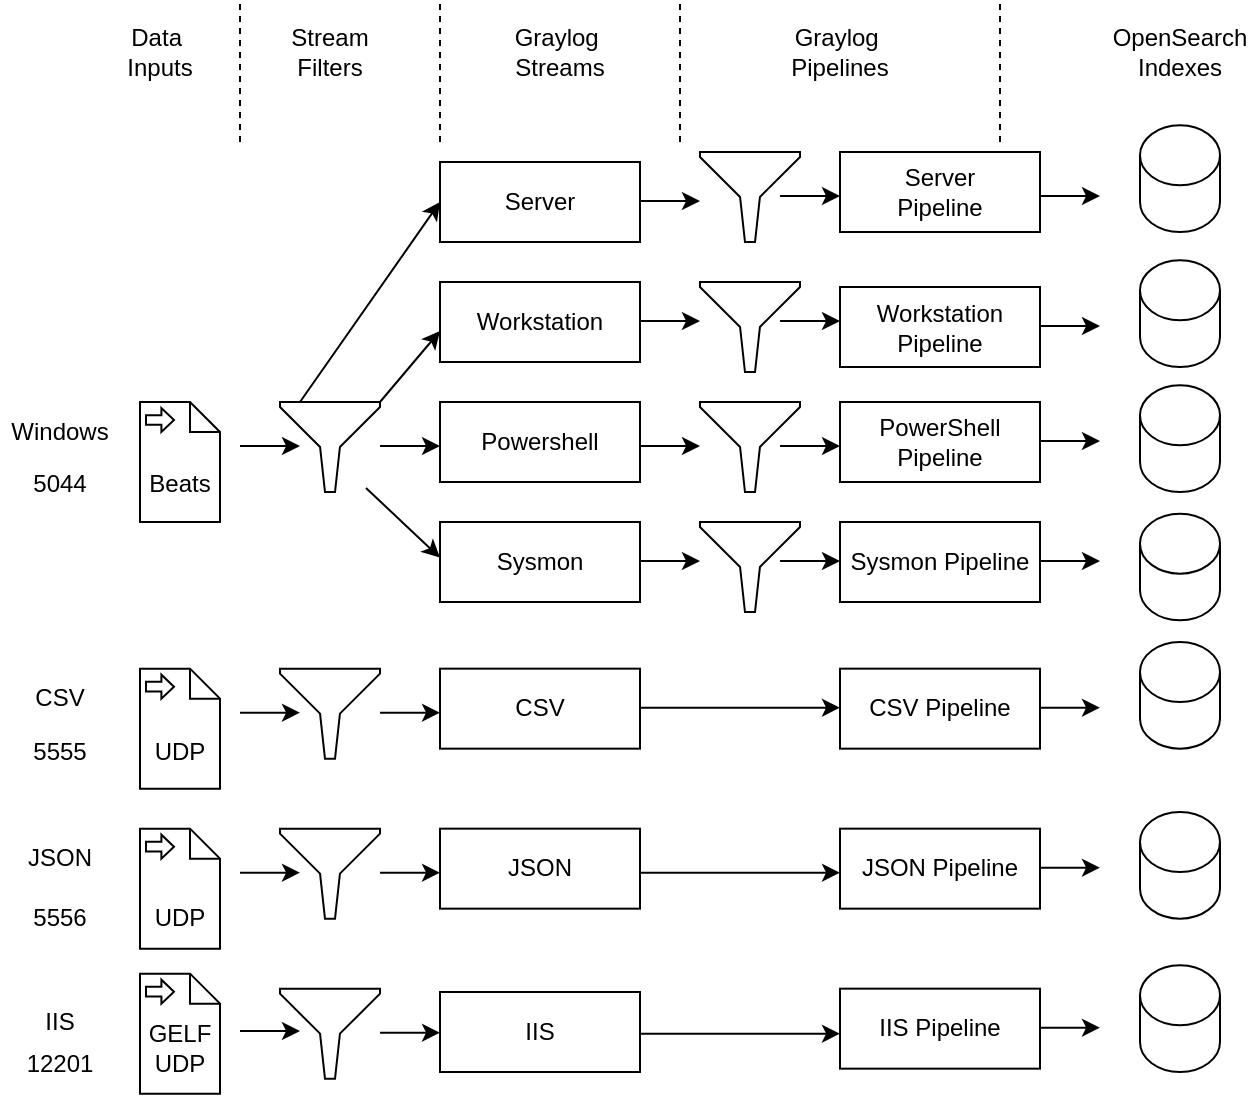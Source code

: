 <mxfile version="24.4.13" type="device">
  <diagram name="Page-1" id="p6KRbC_HjFGBbyENMxyc">
    <mxGraphModel dx="1434" dy="780" grid="1" gridSize="10" guides="1" tooltips="1" connect="1" arrows="1" fold="1" page="1" pageScale="1" pageWidth="827" pageHeight="1169" math="0" shadow="0">
      <root>
        <mxCell id="0" />
        <mxCell id="1" parent="0" />
        <mxCell id="Ccg2hkv3WtTaM1A1_1Fw-1" value="" style="shape=mxgraph.bpmn.data;labelPosition=center;verticalLabelPosition=bottom;align=center;verticalAlign=top;size=15;html=1;bpmnTransferType=input;" parent="1" vertex="1">
          <mxGeometry x="190" y="280" width="40" height="60" as="geometry" />
        </mxCell>
        <mxCell id="Ccg2hkv3WtTaM1A1_1Fw-2" value="Windows" style="text;html=1;align=center;verticalAlign=middle;whiteSpace=wrap;rounded=0;" parent="1" vertex="1">
          <mxGeometry x="120" y="280" width="60" height="30" as="geometry" />
        </mxCell>
        <mxCell id="Ccg2hkv3WtTaM1A1_1Fw-3" value="" style="shape=mxgraph.bpmn.data;labelPosition=center;verticalLabelPosition=bottom;align=center;verticalAlign=top;size=15;html=1;bpmnTransferType=input;" parent="1" vertex="1">
          <mxGeometry x="190" y="413.33" width="40" height="60" as="geometry" />
        </mxCell>
        <mxCell id="Ccg2hkv3WtTaM1A1_1Fw-4" value="" style="shape=mxgraph.bpmn.data;labelPosition=center;verticalLabelPosition=bottom;align=center;verticalAlign=top;size=15;html=1;bpmnTransferType=input;" parent="1" vertex="1">
          <mxGeometry x="190" y="493.33" width="40" height="60" as="geometry" />
        </mxCell>
        <mxCell id="Ccg2hkv3WtTaM1A1_1Fw-5" value="" style="shape=mxgraph.bpmn.data;labelPosition=center;verticalLabelPosition=bottom;align=center;verticalAlign=top;size=15;html=1;bpmnTransferType=input;" parent="1" vertex="1">
          <mxGeometry x="190" y="565.83" width="40" height="60" as="geometry" />
        </mxCell>
        <mxCell id="Ccg2hkv3WtTaM1A1_1Fw-6" value="CSV" style="text;html=1;align=center;verticalAlign=middle;whiteSpace=wrap;rounded=0;" parent="1" vertex="1">
          <mxGeometry x="120" y="413.33" width="60" height="30" as="geometry" />
        </mxCell>
        <mxCell id="Ccg2hkv3WtTaM1A1_1Fw-7" value="JSON" style="text;html=1;align=center;verticalAlign=middle;whiteSpace=wrap;rounded=0;" parent="1" vertex="1">
          <mxGeometry x="120" y="493.33" width="60" height="30" as="geometry" />
        </mxCell>
        <mxCell id="Ccg2hkv3WtTaM1A1_1Fw-8" value="IIS" style="text;html=1;align=center;verticalAlign=middle;whiteSpace=wrap;rounded=0;" parent="1" vertex="1">
          <mxGeometry x="120" y="575" width="60" height="30" as="geometry" />
        </mxCell>
        <mxCell id="Ccg2hkv3WtTaM1A1_1Fw-9" value="Data&amp;nbsp;&lt;div&gt;Inputs&lt;/div&gt;" style="text;html=1;align=center;verticalAlign=middle;whiteSpace=wrap;rounded=0;" parent="1" vertex="1">
          <mxGeometry x="170" y="90" width="60" height="30" as="geometry" />
        </mxCell>
        <mxCell id="Ccg2hkv3WtTaM1A1_1Fw-11" value="" style="shape=cylinder3;whiteSpace=wrap;html=1;boundedLbl=1;backgroundOutline=1;size=15;" parent="1" vertex="1">
          <mxGeometry x="690" y="400.0" width="40" height="53.33" as="geometry" />
        </mxCell>
        <mxCell id="Ccg2hkv3WtTaM1A1_1Fw-12" value="OpenSearch Indexes" style="text;html=1;align=center;verticalAlign=middle;whiteSpace=wrap;rounded=0;" parent="1" vertex="1">
          <mxGeometry x="680" y="90" width="60" height="30" as="geometry" />
        </mxCell>
        <mxCell id="Ccg2hkv3WtTaM1A1_1Fw-13" value="" style="sketch=0;aspect=fixed;pointerEvents=1;shadow=0;dashed=0;html=1;strokeColor=default;labelPosition=center;verticalLabelPosition=bottom;verticalAlign=top;align=center;fillColor=none;shape=mxgraph.mscae.enterprise.filter" parent="1" vertex="1">
          <mxGeometry x="260" y="280" width="50" height="45" as="geometry" />
        </mxCell>
        <mxCell id="Ccg2hkv3WtTaM1A1_1Fw-17" value="Powershell" style="rounded=0;whiteSpace=wrap;html=1;" parent="1" vertex="1">
          <mxGeometry x="340" y="280" width="100" height="40" as="geometry" />
        </mxCell>
        <mxCell id="Ccg2hkv3WtTaM1A1_1Fw-18" value="" style="sketch=0;aspect=fixed;pointerEvents=1;shadow=0;dashed=0;html=1;strokeColor=default;labelPosition=center;verticalLabelPosition=bottom;verticalAlign=top;align=center;fillColor=none;shape=mxgraph.mscae.enterprise.filter" parent="1" vertex="1">
          <mxGeometry x="260" y="493.33" width="50" height="45" as="geometry" />
        </mxCell>
        <mxCell id="Ccg2hkv3WtTaM1A1_1Fw-19" value="" style="sketch=0;aspect=fixed;pointerEvents=1;shadow=0;dashed=0;html=1;strokeColor=default;labelPosition=center;verticalLabelPosition=bottom;verticalAlign=top;align=center;fillColor=none;shape=mxgraph.mscae.enterprise.filter" parent="1" vertex="1">
          <mxGeometry x="260" y="413.33" width="50" height="45" as="geometry" />
        </mxCell>
        <mxCell id="Ccg2hkv3WtTaM1A1_1Fw-20" value="" style="sketch=0;aspect=fixed;pointerEvents=1;shadow=0;dashed=0;html=1;strokeColor=default;labelPosition=center;verticalLabelPosition=bottom;verticalAlign=top;align=center;fillColor=none;shape=mxgraph.mscae.enterprise.filter" parent="1" vertex="1">
          <mxGeometry x="260" y="573.33" width="50" height="45" as="geometry" />
        </mxCell>
        <mxCell id="Ccg2hkv3WtTaM1A1_1Fw-22" value="Server" style="rounded=0;whiteSpace=wrap;html=1;" parent="1" vertex="1">
          <mxGeometry x="340" y="160" width="100" height="40" as="geometry" />
        </mxCell>
        <mxCell id="Ccg2hkv3WtTaM1A1_1Fw-23" value="Workstation" style="rounded=0;whiteSpace=wrap;html=1;" parent="1" vertex="1">
          <mxGeometry x="340" y="220" width="100" height="40" as="geometry" />
        </mxCell>
        <mxCell id="Ccg2hkv3WtTaM1A1_1Fw-25" value="CSV" style="rounded=0;whiteSpace=wrap;html=1;" parent="1" vertex="1">
          <mxGeometry x="340" y="413.33" width="100" height="40" as="geometry" />
        </mxCell>
        <mxCell id="Ccg2hkv3WtTaM1A1_1Fw-26" value="JSON" style="rounded=0;whiteSpace=wrap;html=1;" parent="1" vertex="1">
          <mxGeometry x="340" y="493.33" width="100" height="40" as="geometry" />
        </mxCell>
        <mxCell id="Ccg2hkv3WtTaM1A1_1Fw-27" value="IIS" style="rounded=0;whiteSpace=wrap;html=1;" parent="1" vertex="1">
          <mxGeometry x="340" y="575" width="100" height="40" as="geometry" />
        </mxCell>
        <mxCell id="Ccg2hkv3WtTaM1A1_1Fw-28" value="" style="endArrow=classic;html=1;rounded=0;" parent="1" edge="1">
          <mxGeometry width="50" height="50" relative="1" as="geometry">
            <mxPoint x="240" y="302" as="sourcePoint" />
            <mxPoint x="270" y="302" as="targetPoint" />
          </mxGeometry>
        </mxCell>
        <mxCell id="Ccg2hkv3WtTaM1A1_1Fw-29" value="" style="endArrow=classic;html=1;rounded=0;" parent="1" edge="1">
          <mxGeometry width="50" height="50" relative="1" as="geometry">
            <mxPoint x="240" y="435.33" as="sourcePoint" />
            <mxPoint x="270" y="435.33" as="targetPoint" />
          </mxGeometry>
        </mxCell>
        <mxCell id="Ccg2hkv3WtTaM1A1_1Fw-30" value="" style="endArrow=classic;html=1;rounded=0;" parent="1" edge="1">
          <mxGeometry width="50" height="50" relative="1" as="geometry">
            <mxPoint x="240" y="515.33" as="sourcePoint" />
            <mxPoint x="270" y="515.33" as="targetPoint" />
          </mxGeometry>
        </mxCell>
        <mxCell id="Ccg2hkv3WtTaM1A1_1Fw-31" value="" style="endArrow=classic;html=1;rounded=0;" parent="1" edge="1">
          <mxGeometry width="50" height="50" relative="1" as="geometry">
            <mxPoint x="240" y="594.5" as="sourcePoint" />
            <mxPoint x="270" y="594.5" as="targetPoint" />
          </mxGeometry>
        </mxCell>
        <mxCell id="Ccg2hkv3WtTaM1A1_1Fw-32" value="" style="endArrow=classic;html=1;rounded=0;" parent="1" edge="1">
          <mxGeometry width="50" height="50" relative="1" as="geometry">
            <mxPoint x="310" y="302" as="sourcePoint" />
            <mxPoint x="340" y="302" as="targetPoint" />
          </mxGeometry>
        </mxCell>
        <mxCell id="Ccg2hkv3WtTaM1A1_1Fw-33" value="" style="endArrow=classic;html=1;rounded=0;" parent="1" edge="1">
          <mxGeometry width="50" height="50" relative="1" as="geometry">
            <mxPoint x="310" y="435.33" as="sourcePoint" />
            <mxPoint x="340" y="435.33" as="targetPoint" />
          </mxGeometry>
        </mxCell>
        <mxCell id="Ccg2hkv3WtTaM1A1_1Fw-34" value="" style="endArrow=classic;html=1;rounded=0;" parent="1" edge="1">
          <mxGeometry width="50" height="50" relative="1" as="geometry">
            <mxPoint x="310" y="515.33" as="sourcePoint" />
            <mxPoint x="340" y="515.33" as="targetPoint" />
          </mxGeometry>
        </mxCell>
        <mxCell id="Ccg2hkv3WtTaM1A1_1Fw-35" value="" style="endArrow=classic;html=1;rounded=0;" parent="1" edge="1">
          <mxGeometry width="50" height="50" relative="1" as="geometry">
            <mxPoint x="310" y="595.33" as="sourcePoint" />
            <mxPoint x="340" y="595.33" as="targetPoint" />
          </mxGeometry>
        </mxCell>
        <mxCell id="Ccg2hkv3WtTaM1A1_1Fw-36" value="" style="endArrow=classic;html=1;rounded=0;entryX=0;entryY=0.5;entryDx=0;entryDy=0;" parent="1" target="Ccg2hkv3WtTaM1A1_1Fw-22" edge="1">
          <mxGeometry width="50" height="50" relative="1" as="geometry">
            <mxPoint x="270" y="280" as="sourcePoint" />
            <mxPoint x="320" y="189.5" as="targetPoint" />
          </mxGeometry>
        </mxCell>
        <mxCell id="Ccg2hkv3WtTaM1A1_1Fw-37" value="" style="endArrow=classic;html=1;rounded=0;exitX=1;exitY=0;exitDx=0;exitDy=0;exitPerimeter=0;" parent="1" source="Ccg2hkv3WtTaM1A1_1Fw-13" edge="1">
          <mxGeometry width="50" height="50" relative="1" as="geometry">
            <mxPoint x="310" y="244.5" as="sourcePoint" />
            <mxPoint x="340" y="244.5" as="targetPoint" />
          </mxGeometry>
        </mxCell>
        <mxCell id="Ccg2hkv3WtTaM1A1_1Fw-38" value="" style="endArrow=classic;html=1;rounded=0;" parent="1" edge="1">
          <mxGeometry width="50" height="50" relative="1" as="geometry">
            <mxPoint x="640" y="432.83" as="sourcePoint" />
            <mxPoint x="670" y="432.83" as="targetPoint" />
          </mxGeometry>
        </mxCell>
        <mxCell id="Ccg2hkv3WtTaM1A1_1Fw-39" value="" style="endArrow=classic;html=1;rounded=0;" parent="1" edge="1">
          <mxGeometry width="50" height="50" relative="1" as="geometry">
            <mxPoint x="640" y="512.83" as="sourcePoint" />
            <mxPoint x="670" y="512.83" as="targetPoint" />
          </mxGeometry>
        </mxCell>
        <mxCell id="Ccg2hkv3WtTaM1A1_1Fw-40" value="" style="endArrow=classic;html=1;rounded=0;" parent="1" edge="1">
          <mxGeometry width="50" height="50" relative="1" as="geometry">
            <mxPoint x="640" y="592.83" as="sourcePoint" />
            <mxPoint x="670" y="592.83" as="targetPoint" />
          </mxGeometry>
        </mxCell>
        <mxCell id="Ccg2hkv3WtTaM1A1_1Fw-41" value="" style="endArrow=classic;html=1;rounded=0;" parent="1" edge="1">
          <mxGeometry width="50" height="50" relative="1" as="geometry">
            <mxPoint x="440" y="302" as="sourcePoint" />
            <mxPoint x="470" y="302" as="targetPoint" />
          </mxGeometry>
        </mxCell>
        <mxCell id="Ccg2hkv3WtTaM1A1_1Fw-42" value="" style="endArrow=classic;html=1;rounded=0;" parent="1" edge="1">
          <mxGeometry width="50" height="50" relative="1" as="geometry">
            <mxPoint x="440" y="239.5" as="sourcePoint" />
            <mxPoint x="470" y="239.5" as="targetPoint" />
          </mxGeometry>
        </mxCell>
        <mxCell id="Ccg2hkv3WtTaM1A1_1Fw-43" value="" style="endArrow=classic;html=1;rounded=0;" parent="1" edge="1">
          <mxGeometry width="50" height="50" relative="1" as="geometry">
            <mxPoint x="440" y="179.5" as="sourcePoint" />
            <mxPoint x="470" y="179.5" as="targetPoint" />
          </mxGeometry>
        </mxCell>
        <mxCell id="Ccg2hkv3WtTaM1A1_1Fw-45" value="Stream Filters" style="text;html=1;align=center;verticalAlign=middle;whiteSpace=wrap;rounded=0;" parent="1" vertex="1">
          <mxGeometry x="255" y="90" width="60" height="30" as="geometry" />
        </mxCell>
        <mxCell id="Ccg2hkv3WtTaM1A1_1Fw-46" value="Graylog&amp;nbsp;&lt;div&gt;Streams&lt;/div&gt;" style="text;html=1;align=center;verticalAlign=middle;whiteSpace=wrap;rounded=0;" parent="1" vertex="1">
          <mxGeometry x="370" y="90" width="60" height="30" as="geometry" />
        </mxCell>
        <mxCell id="Ccg2hkv3WtTaM1A1_1Fw-47" value="JSON Pipeline" style="rounded=0;whiteSpace=wrap;html=1;" parent="1" vertex="1">
          <mxGeometry x="540" y="493.33" width="100" height="40" as="geometry" />
        </mxCell>
        <mxCell id="Ccg2hkv3WtTaM1A1_1Fw-48" value="CSV Pipeline" style="rounded=0;whiteSpace=wrap;html=1;" parent="1" vertex="1">
          <mxGeometry x="540" y="413.33" width="100" height="40" as="geometry" />
        </mxCell>
        <mxCell id="Ccg2hkv3WtTaM1A1_1Fw-49" value="PowerShell Pipeline" style="rounded=0;whiteSpace=wrap;html=1;" parent="1" vertex="1">
          <mxGeometry x="540" y="280" width="100" height="40" as="geometry" />
        </mxCell>
        <mxCell id="Ccg2hkv3WtTaM1A1_1Fw-50" value="Workstation Pipeline" style="rounded=0;whiteSpace=wrap;html=1;" parent="1" vertex="1">
          <mxGeometry x="540" y="222.5" width="100" height="40" as="geometry" />
        </mxCell>
        <mxCell id="Ccg2hkv3WtTaM1A1_1Fw-51" value="Server&lt;div&gt;Pipeline&lt;/div&gt;" style="rounded=0;whiteSpace=wrap;html=1;" parent="1" vertex="1">
          <mxGeometry x="540" y="155" width="100" height="40" as="geometry" />
        </mxCell>
        <mxCell id="Ccg2hkv3WtTaM1A1_1Fw-52" value="Graylog&amp;nbsp;&lt;div&gt;Pipelines&lt;/div&gt;" style="text;html=1;align=center;verticalAlign=middle;whiteSpace=wrap;rounded=0;" parent="1" vertex="1">
          <mxGeometry x="510" y="90" width="60" height="30" as="geometry" />
        </mxCell>
        <mxCell id="Ccg2hkv3WtTaM1A1_1Fw-53" value="" style="sketch=0;aspect=fixed;pointerEvents=1;shadow=0;dashed=0;html=1;strokeColor=default;labelPosition=center;verticalLabelPosition=bottom;verticalAlign=top;align=center;fillColor=none;shape=mxgraph.mscae.enterprise.filter" parent="1" vertex="1">
          <mxGeometry x="470" y="155" width="50" height="45" as="geometry" />
        </mxCell>
        <mxCell id="Ccg2hkv3WtTaM1A1_1Fw-55" value="" style="sketch=0;aspect=fixed;pointerEvents=1;shadow=0;dashed=0;html=1;strokeColor=default;labelPosition=center;verticalLabelPosition=bottom;verticalAlign=top;align=center;fillColor=none;shape=mxgraph.mscae.enterprise.filter" parent="1" vertex="1">
          <mxGeometry x="470" y="220" width="50" height="45" as="geometry" />
        </mxCell>
        <mxCell id="Ccg2hkv3WtTaM1A1_1Fw-56" value="" style="sketch=0;aspect=fixed;pointerEvents=1;shadow=0;dashed=0;html=1;strokeColor=default;labelPosition=center;verticalLabelPosition=bottom;verticalAlign=top;align=center;fillColor=none;shape=mxgraph.mscae.enterprise.filter" parent="1" vertex="1">
          <mxGeometry x="470" y="280" width="50" height="45" as="geometry" />
        </mxCell>
        <mxCell id="Ccg2hkv3WtTaM1A1_1Fw-57" value="" style="endArrow=classic;html=1;rounded=0;" parent="1" edge="1">
          <mxGeometry width="50" height="50" relative="1" as="geometry">
            <mxPoint x="510" y="177" as="sourcePoint" />
            <mxPoint x="540" y="177" as="targetPoint" />
          </mxGeometry>
        </mxCell>
        <mxCell id="Ccg2hkv3WtTaM1A1_1Fw-58" value="" style="endArrow=classic;html=1;rounded=0;" parent="1" edge="1">
          <mxGeometry width="50" height="50" relative="1" as="geometry">
            <mxPoint x="510" y="239.5" as="sourcePoint" />
            <mxPoint x="540" y="239.5" as="targetPoint" />
          </mxGeometry>
        </mxCell>
        <mxCell id="Ccg2hkv3WtTaM1A1_1Fw-59" value="" style="endArrow=classic;html=1;rounded=0;" parent="1" edge="1">
          <mxGeometry width="50" height="50" relative="1" as="geometry">
            <mxPoint x="510" y="302" as="sourcePoint" />
            <mxPoint x="540" y="302" as="targetPoint" />
          </mxGeometry>
        </mxCell>
        <mxCell id="Ccg2hkv3WtTaM1A1_1Fw-60" value="" style="shape=cylinder3;whiteSpace=wrap;html=1;boundedLbl=1;backgroundOutline=1;size=15;" parent="1" vertex="1">
          <mxGeometry x="690" y="141.67" width="40" height="53.33" as="geometry" />
        </mxCell>
        <mxCell id="Ccg2hkv3WtTaM1A1_1Fw-61" value="" style="shape=cylinder3;whiteSpace=wrap;html=1;boundedLbl=1;backgroundOutline=1;size=15;" parent="1" vertex="1">
          <mxGeometry x="690" y="209.17" width="40" height="53.33" as="geometry" />
        </mxCell>
        <mxCell id="Ccg2hkv3WtTaM1A1_1Fw-62" value="" style="shape=cylinder3;whiteSpace=wrap;html=1;boundedLbl=1;backgroundOutline=1;size=15;" parent="1" vertex="1">
          <mxGeometry x="690" y="271.67" width="40" height="53.33" as="geometry" />
        </mxCell>
        <mxCell id="Ccg2hkv3WtTaM1A1_1Fw-63" value="" style="shape=cylinder3;whiteSpace=wrap;html=1;boundedLbl=1;backgroundOutline=1;size=15;" parent="1" vertex="1">
          <mxGeometry x="690" y="485" width="40" height="53.33" as="geometry" />
        </mxCell>
        <mxCell id="Ccg2hkv3WtTaM1A1_1Fw-64" value="" style="shape=cylinder3;whiteSpace=wrap;html=1;boundedLbl=1;backgroundOutline=1;size=15;" parent="1" vertex="1">
          <mxGeometry x="690" y="561.66" width="40" height="53.33" as="geometry" />
        </mxCell>
        <mxCell id="Ccg2hkv3WtTaM1A1_1Fw-65" value="IIS Pipeline" style="rounded=0;whiteSpace=wrap;html=1;" parent="1" vertex="1">
          <mxGeometry x="540" y="573.33" width="100" height="40" as="geometry" />
        </mxCell>
        <mxCell id="Ccg2hkv3WtTaM1A1_1Fw-66" value="" style="endArrow=classic;html=1;rounded=0;" parent="1" edge="1">
          <mxGeometry width="50" height="50" relative="1" as="geometry">
            <mxPoint x="640" y="177" as="sourcePoint" />
            <mxPoint x="670" y="177" as="targetPoint" />
          </mxGeometry>
        </mxCell>
        <mxCell id="Ccg2hkv3WtTaM1A1_1Fw-67" value="" style="endArrow=classic;html=1;rounded=0;" parent="1" edge="1">
          <mxGeometry width="50" height="50" relative="1" as="geometry">
            <mxPoint x="640" y="242" as="sourcePoint" />
            <mxPoint x="670" y="242" as="targetPoint" />
          </mxGeometry>
        </mxCell>
        <mxCell id="Ccg2hkv3WtTaM1A1_1Fw-68" value="" style="endArrow=classic;html=1;rounded=0;" parent="1" edge="1">
          <mxGeometry width="50" height="50" relative="1" as="geometry">
            <mxPoint x="640" y="299.5" as="sourcePoint" />
            <mxPoint x="670" y="299.5" as="targetPoint" />
          </mxGeometry>
        </mxCell>
        <mxCell id="Ccg2hkv3WtTaM1A1_1Fw-70" value="" style="endArrow=classic;html=1;rounded=0;exitX=1;exitY=0.5;exitDx=0;exitDy=0;" parent="1" edge="1">
          <mxGeometry width="50" height="50" relative="1" as="geometry">
            <mxPoint x="440" y="595.83" as="sourcePoint" />
            <mxPoint x="540" y="595.83" as="targetPoint" />
          </mxGeometry>
        </mxCell>
        <mxCell id="Ccg2hkv3WtTaM1A1_1Fw-71" value="" style="endArrow=classic;html=1;rounded=0;exitX=1;exitY=0.5;exitDx=0;exitDy=0;" parent="1" edge="1">
          <mxGeometry width="50" height="50" relative="1" as="geometry">
            <mxPoint x="440" y="515.33" as="sourcePoint" />
            <mxPoint x="540" y="515.33" as="targetPoint" />
          </mxGeometry>
        </mxCell>
        <mxCell id="Ccg2hkv3WtTaM1A1_1Fw-72" value="" style="endArrow=none;dashed=1;html=1;rounded=0;" parent="1" edge="1">
          <mxGeometry width="50" height="50" relative="1" as="geometry">
            <mxPoint x="240" y="150" as="sourcePoint" />
            <mxPoint x="240" y="80" as="targetPoint" />
          </mxGeometry>
        </mxCell>
        <mxCell id="Ccg2hkv3WtTaM1A1_1Fw-73" value="" style="endArrow=none;dashed=1;html=1;rounded=0;" parent="1" edge="1">
          <mxGeometry width="50" height="50" relative="1" as="geometry">
            <mxPoint x="340" y="150" as="sourcePoint" />
            <mxPoint x="340" y="80" as="targetPoint" />
          </mxGeometry>
        </mxCell>
        <mxCell id="Ccg2hkv3WtTaM1A1_1Fw-74" value="" style="endArrow=none;dashed=1;html=1;rounded=0;" parent="1" edge="1">
          <mxGeometry width="50" height="50" relative="1" as="geometry">
            <mxPoint x="460" y="150" as="sourcePoint" />
            <mxPoint x="460" y="80" as="targetPoint" />
          </mxGeometry>
        </mxCell>
        <mxCell id="Ccg2hkv3WtTaM1A1_1Fw-75" value="" style="endArrow=none;dashed=1;html=1;rounded=0;" parent="1" edge="1">
          <mxGeometry width="50" height="50" relative="1" as="geometry">
            <mxPoint x="620" y="150" as="sourcePoint" />
            <mxPoint x="620" y="80" as="targetPoint" />
          </mxGeometry>
        </mxCell>
        <mxCell id="Ccg2hkv3WtTaM1A1_1Fw-76" value="Sysmon" style="rounded=0;whiteSpace=wrap;html=1;" parent="1" vertex="1">
          <mxGeometry x="340" y="340" width="100" height="40" as="geometry" />
        </mxCell>
        <mxCell id="Ccg2hkv3WtTaM1A1_1Fw-77" value="" style="endArrow=classic;html=1;rounded=0;" parent="1" edge="1">
          <mxGeometry width="50" height="50" relative="1" as="geometry">
            <mxPoint x="640" y="359.5" as="sourcePoint" />
            <mxPoint x="670" y="359.5" as="targetPoint" />
          </mxGeometry>
        </mxCell>
        <mxCell id="Ccg2hkv3WtTaM1A1_1Fw-78" value="" style="endArrow=classic;html=1;rounded=0;" parent="1" edge="1">
          <mxGeometry width="50" height="50" relative="1" as="geometry">
            <mxPoint x="510" y="359.5" as="sourcePoint" />
            <mxPoint x="540" y="359.5" as="targetPoint" />
          </mxGeometry>
        </mxCell>
        <mxCell id="Ccg2hkv3WtTaM1A1_1Fw-79" value="" style="endArrow=classic;html=1;rounded=0;" parent="1" edge="1">
          <mxGeometry width="50" height="50" relative="1" as="geometry">
            <mxPoint x="440" y="359.5" as="sourcePoint" />
            <mxPoint x="470" y="359.5" as="targetPoint" />
          </mxGeometry>
        </mxCell>
        <mxCell id="Ccg2hkv3WtTaM1A1_1Fw-80" value="" style="sketch=0;aspect=fixed;pointerEvents=1;shadow=0;dashed=0;html=1;strokeColor=default;labelPosition=center;verticalLabelPosition=bottom;verticalAlign=top;align=center;fillColor=none;shape=mxgraph.mscae.enterprise.filter" parent="1" vertex="1">
          <mxGeometry x="470" y="340" width="50" height="45" as="geometry" />
        </mxCell>
        <mxCell id="Ccg2hkv3WtTaM1A1_1Fw-81" value="Sysmon Pipeline" style="rounded=0;whiteSpace=wrap;html=1;" parent="1" vertex="1">
          <mxGeometry x="540" y="340" width="100" height="40" as="geometry" />
        </mxCell>
        <mxCell id="Ccg2hkv3WtTaM1A1_1Fw-82" value="" style="shape=cylinder3;whiteSpace=wrap;html=1;boundedLbl=1;backgroundOutline=1;size=15;" parent="1" vertex="1">
          <mxGeometry x="690" y="335.84" width="40" height="53.33" as="geometry" />
        </mxCell>
        <mxCell id="Ccg2hkv3WtTaM1A1_1Fw-84" value="" style="endArrow=classic;html=1;rounded=0;exitX=0.86;exitY=0.956;exitDx=0;exitDy=0;exitPerimeter=0;" parent="1" source="Ccg2hkv3WtTaM1A1_1Fw-13" edge="1">
          <mxGeometry width="50" height="50" relative="1" as="geometry">
            <mxPoint x="310" y="393.33" as="sourcePoint" />
            <mxPoint x="340" y="357.83" as="targetPoint" />
          </mxGeometry>
        </mxCell>
        <mxCell id="HjNkovpJlCnIFAd6VzJb-1" value="Beats" style="text;html=1;align=center;verticalAlign=middle;whiteSpace=wrap;rounded=0;" vertex="1" parent="1">
          <mxGeometry x="180" y="305.84" width="60" height="30" as="geometry" />
        </mxCell>
        <mxCell id="HjNkovpJlCnIFAd6VzJb-2" value="5044" style="text;html=1;align=center;verticalAlign=middle;whiteSpace=wrap;rounded=0;" vertex="1" parent="1">
          <mxGeometry x="120" y="305.84" width="60" height="30" as="geometry" />
        </mxCell>
        <mxCell id="HjNkovpJlCnIFAd6VzJb-3" value="UDP" style="text;html=1;align=center;verticalAlign=middle;whiteSpace=wrap;rounded=0;" vertex="1" parent="1">
          <mxGeometry x="180" y="440.0" width="60" height="30" as="geometry" />
        </mxCell>
        <mxCell id="HjNkovpJlCnIFAd6VzJb-4" value="GELF&lt;div&gt;UDP&lt;/div&gt;" style="text;html=1;align=center;verticalAlign=middle;whiteSpace=wrap;rounded=0;" vertex="1" parent="1">
          <mxGeometry x="180" y="588.33" width="60" height="30" as="geometry" />
        </mxCell>
        <mxCell id="HjNkovpJlCnIFAd6VzJb-5" value="UDP" style="text;html=1;align=center;verticalAlign=middle;whiteSpace=wrap;rounded=0;" vertex="1" parent="1">
          <mxGeometry x="180" y="523.33" width="60" height="30" as="geometry" />
        </mxCell>
        <mxCell id="HjNkovpJlCnIFAd6VzJb-6" value="12201" style="text;html=1;align=center;verticalAlign=middle;whiteSpace=wrap;rounded=0;" vertex="1" parent="1">
          <mxGeometry x="120" y="595.83" width="60" height="30" as="geometry" />
        </mxCell>
        <mxCell id="HjNkovpJlCnIFAd6VzJb-7" value="5555" style="text;html=1;align=center;verticalAlign=middle;whiteSpace=wrap;rounded=0;" vertex="1" parent="1">
          <mxGeometry x="120" y="440" width="60" height="30" as="geometry" />
        </mxCell>
        <mxCell id="HjNkovpJlCnIFAd6VzJb-8" value="5556" style="text;html=1;align=center;verticalAlign=middle;whiteSpace=wrap;rounded=0;" vertex="1" parent="1">
          <mxGeometry x="120" y="523.33" width="60" height="30" as="geometry" />
        </mxCell>
        <mxCell id="HjNkovpJlCnIFAd6VzJb-9" value="" style="endArrow=classic;html=1;rounded=0;exitX=1;exitY=0.5;exitDx=0;exitDy=0;" edge="1" parent="1">
          <mxGeometry width="50" height="50" relative="1" as="geometry">
            <mxPoint x="440" y="432.83" as="sourcePoint" />
            <mxPoint x="540" y="432.83" as="targetPoint" />
          </mxGeometry>
        </mxCell>
      </root>
    </mxGraphModel>
  </diagram>
</mxfile>
